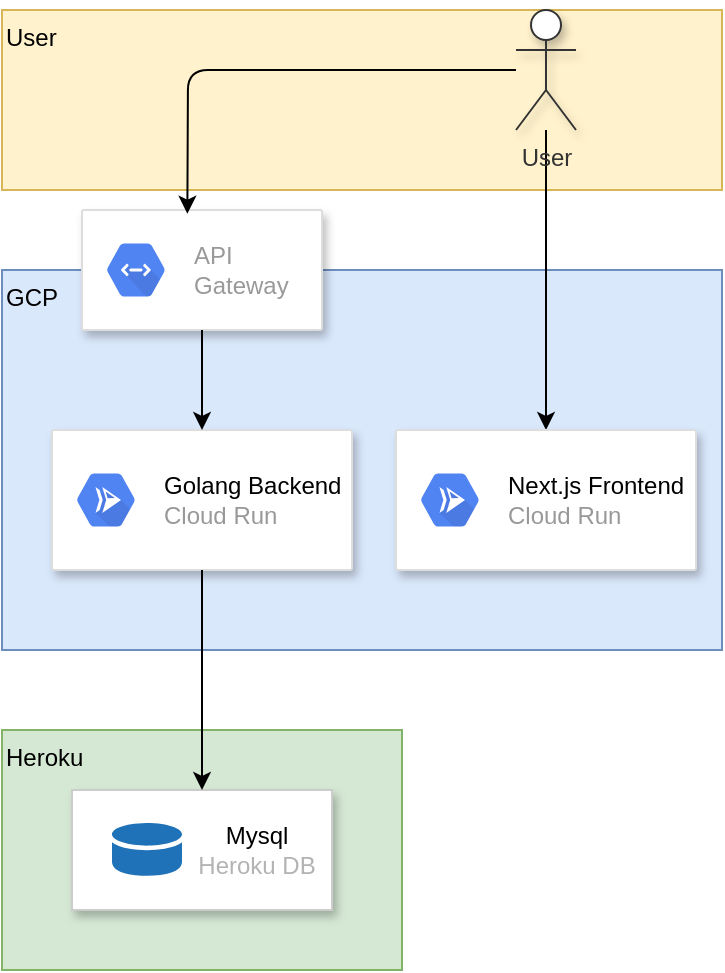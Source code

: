 <mxfile>
    <diagram id="P5WLFiHMXQn9MDCqqHw6" name="ページ1">
        <mxGraphModel dx="489" dy="639" grid="1" gridSize="10" guides="1" tooltips="1" connect="1" arrows="1" fold="1" page="1" pageScale="1" pageWidth="827" pageHeight="1169" math="0" shadow="0">
            <root>
                <mxCell id="0"/>
                <mxCell id="1" parent="0"/>
                <mxCell id="27" value="&lt;div&gt;&lt;span&gt;User&lt;/span&gt;&lt;/div&gt;" style="rounded=0;whiteSpace=wrap;html=1;fillColor=#fff2cc;strokeColor=#d6b656;align=left;verticalAlign=top;" parent="1" vertex="1">
                    <mxGeometry x="40" y="40" width="360" height="90" as="geometry"/>
                </mxCell>
                <mxCell id="2" value="GCP" style="rounded=0;whiteSpace=wrap;html=1;fillColor=#dae8fc;strokeColor=#6c8ebf;verticalAlign=top;align=left;" parent="1" vertex="1">
                    <mxGeometry x="40" y="170" width="360" height="190" as="geometry"/>
                </mxCell>
                <mxCell id="24" value="" style="edgeStyle=none;html=1;fontColor=#333333;" parent="1" source="16" edge="1">
                    <mxGeometry relative="1" as="geometry">
                        <Array as="points">
                            <mxPoint x="312" y="230"/>
                        </Array>
                        <mxPoint x="312" y="250" as="targetPoint"/>
                    </mxGeometry>
                </mxCell>
                <mxCell id="3" value="" style="strokeColor=#dddddd;shadow=1;strokeWidth=1;rounded=1;absoluteArcSize=1;arcSize=2;" parent="1" vertex="1">
                    <mxGeometry x="80" y="140" width="120" height="60" as="geometry"/>
                </mxCell>
                <mxCell id="4" value="API&lt;br&gt;Gateway" style="sketch=0;dashed=0;connectable=0;html=1;fillColor=#5184F3;strokeColor=none;shape=mxgraph.gcp2.hexIcon;prIcon=cloud_endpoints;part=1;labelPosition=right;verticalLabelPosition=middle;align=left;verticalAlign=middle;spacingLeft=5;fontColor=#999999;fontSize=12;" parent="3" vertex="1">
                    <mxGeometry y="0.5" width="44" height="39" relative="1" as="geometry">
                        <mxPoint x="5" y="-19.5" as="offset"/>
                    </mxGeometry>
                </mxCell>
                <mxCell id="5" value="" style="strokeColor=#dddddd;shadow=1;strokeWidth=1;rounded=1;absoluteArcSize=1;arcSize=2;" parent="1" vertex="1">
                    <mxGeometry x="65" y="250" width="150" height="70" as="geometry"/>
                </mxCell>
                <mxCell id="6" value="&lt;font color=&quot;#000000&quot;&gt;Golang Backend&lt;/font&gt;&lt;br&gt;Cloud Run" style="sketch=0;dashed=0;connectable=0;html=1;fillColor=#5184F3;strokeColor=none;shape=mxgraph.gcp2.hexIcon;prIcon=cloud_run;part=1;labelPosition=right;verticalLabelPosition=middle;align=left;verticalAlign=middle;spacingLeft=5;fontColor=#999999;fontSize=12;" parent="5" vertex="1">
                    <mxGeometry y="0.5" width="44" height="39" relative="1" as="geometry">
                        <mxPoint x="5" y="-19.5" as="offset"/>
                    </mxGeometry>
                </mxCell>
                <mxCell id="25" value="" style="edgeStyle=none;html=1;fontColor=#333333;entryX=0.5;entryY=0;entryDx=0;entryDy=0;exitX=0.5;exitY=1;exitDx=0;exitDy=0;" parent="1" source="3" target="5" edge="1">
                    <mxGeometry relative="1" as="geometry">
                        <Array as="points">
                            <mxPoint x="140" y="230"/>
                        </Array>
                    </mxGeometry>
                </mxCell>
                <mxCell id="11" value="Heroku" style="rounded=0;whiteSpace=wrap;html=1;fillColor=#d5e8d4;strokeColor=#82b366;align=left;verticalAlign=top;" parent="1" vertex="1">
                    <mxGeometry x="40" y="400" width="200" height="120" as="geometry"/>
                </mxCell>
                <mxCell id="15" value="" style="group" parent="1" vertex="1" connectable="0">
                    <mxGeometry x="75" y="430" width="130" height="60" as="geometry"/>
                </mxCell>
                <mxCell id="13" value="" style="rounded=0;whiteSpace=wrap;html=1;shadow=1;strokeColor=#CCCCCC;" parent="15" vertex="1">
                    <mxGeometry width="130" height="60" as="geometry"/>
                </mxCell>
                <mxCell id="12" value="" style="sketch=0;shadow=0;dashed=0;html=1;strokeColor=none;labelPosition=center;verticalLabelPosition=bottom;verticalAlign=top;outlineConnect=0;align=center;shape=mxgraph.office.databases.database_mini_1;fillColor=#2072B8;" parent="15" vertex="1">
                    <mxGeometry x="20" y="16.5" width="35" height="27" as="geometry"/>
                </mxCell>
                <mxCell id="14" value="Mysql&lt;br&gt;&lt;font color=&quot;#b3b3b3&quot;&gt;Heroku DB&lt;/font&gt;" style="text;html=1;strokeColor=none;fillColor=none;align=center;verticalAlign=middle;whiteSpace=wrap;rounded=0;" parent="15" vertex="1">
                    <mxGeometry x="55" y="14.5" width="75" height="30" as="geometry"/>
                </mxCell>
                <mxCell id="23" value="" style="edgeStyle=none;html=1;fontColor=#333333;entryX=0.439;entryY=0.031;entryDx=0;entryDy=0;entryPerimeter=0;" parent="1" source="16" target="3" edge="1">
                    <mxGeometry relative="1" as="geometry">
                        <mxPoint x="160" y="70" as="sourcePoint"/>
                        <mxPoint x="195" y="70" as="targetPoint"/>
                        <Array as="points">
                            <mxPoint x="133" y="70"/>
                        </Array>
                    </mxGeometry>
                </mxCell>
                <mxCell id="16" value="&lt;font color=&quot;#333333&quot;&gt;User&lt;/font&gt;" style="shape=umlActor;verticalLabelPosition=bottom;verticalAlign=top;html=1;outlineConnect=0;shadow=1;fontColor=#B3B3B3;strokeColor=#333333;" parent="1" vertex="1">
                    <mxGeometry x="297" y="40" width="30" height="60" as="geometry"/>
                </mxCell>
                <mxCell id="26" value="" style="edgeStyle=none;html=1;fontColor=#333333;exitX=0.5;exitY=1;exitDx=0;exitDy=0;" parent="1" source="5" edge="1">
                    <mxGeometry relative="1" as="geometry">
                        <mxPoint x="140" y="430" as="targetPoint"/>
                    </mxGeometry>
                </mxCell>
                <mxCell id="28" value="" style="strokeColor=#dddddd;shadow=1;strokeWidth=1;rounded=1;absoluteArcSize=1;arcSize=2;" parent="1" vertex="1">
                    <mxGeometry x="237" y="250" width="150" height="70" as="geometry"/>
                </mxCell>
                <mxCell id="29" value="&lt;span style=&quot;color: rgb(0 , 0 , 0)&quot;&gt;Next.js Frontend&lt;/span&gt;&lt;br&gt;Cloud Run" style="sketch=0;dashed=0;connectable=0;html=1;fillColor=#5184F3;strokeColor=none;shape=mxgraph.gcp2.hexIcon;prIcon=cloud_run;part=1;labelPosition=right;verticalLabelPosition=middle;align=left;verticalAlign=middle;spacingLeft=5;fontColor=#999999;fontSize=12;" parent="28" vertex="1">
                    <mxGeometry y="0.5" width="44" height="39" relative="1" as="geometry">
                        <mxPoint x="5" y="-19.5" as="offset"/>
                    </mxGeometry>
                </mxCell>
            </root>
        </mxGraphModel>
    </diagram>
</mxfile>
